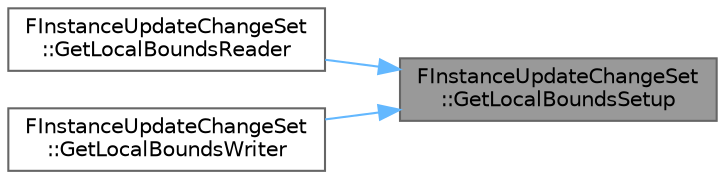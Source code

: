 digraph "FInstanceUpdateChangeSet::GetLocalBoundsSetup"
{
 // INTERACTIVE_SVG=YES
 // LATEX_PDF_SIZE
  bgcolor="transparent";
  edge [fontname=Helvetica,fontsize=10,labelfontname=Helvetica,labelfontsize=10];
  node [fontname=Helvetica,fontsize=10,shape=box,height=0.2,width=0.4];
  rankdir="RL";
  Node1 [id="Node000001",label="FInstanceUpdateChangeSet\l::GetLocalBoundsSetup",height=0.2,width=0.4,color="gray40", fillcolor="grey60", style="filled", fontcolor="black",tooltip=" "];
  Node1 -> Node2 [id="edge1_Node000001_Node000002",dir="back",color="steelblue1",style="solid",tooltip=" "];
  Node2 [id="Node000002",label="FInstanceUpdateChangeSet\l::GetLocalBoundsReader",height=0.2,width=0.4,color="grey40", fillcolor="white", style="filled",URL="$d3/d96/classFInstanceUpdateChangeSet.html#a5249994db85f3a33809a80c02e2f6a38",tooltip=" "];
  Node1 -> Node3 [id="edge2_Node000001_Node000003",dir="back",color="steelblue1",style="solid",tooltip=" "];
  Node3 [id="Node000003",label="FInstanceUpdateChangeSet\l::GetLocalBoundsWriter",height=0.2,width=0.4,color="grey40", fillcolor="white", style="filled",URL="$d3/d96/classFInstanceUpdateChangeSet.html#a4c91449d8e191a45f5698b06a208986d",tooltip=" "];
}
